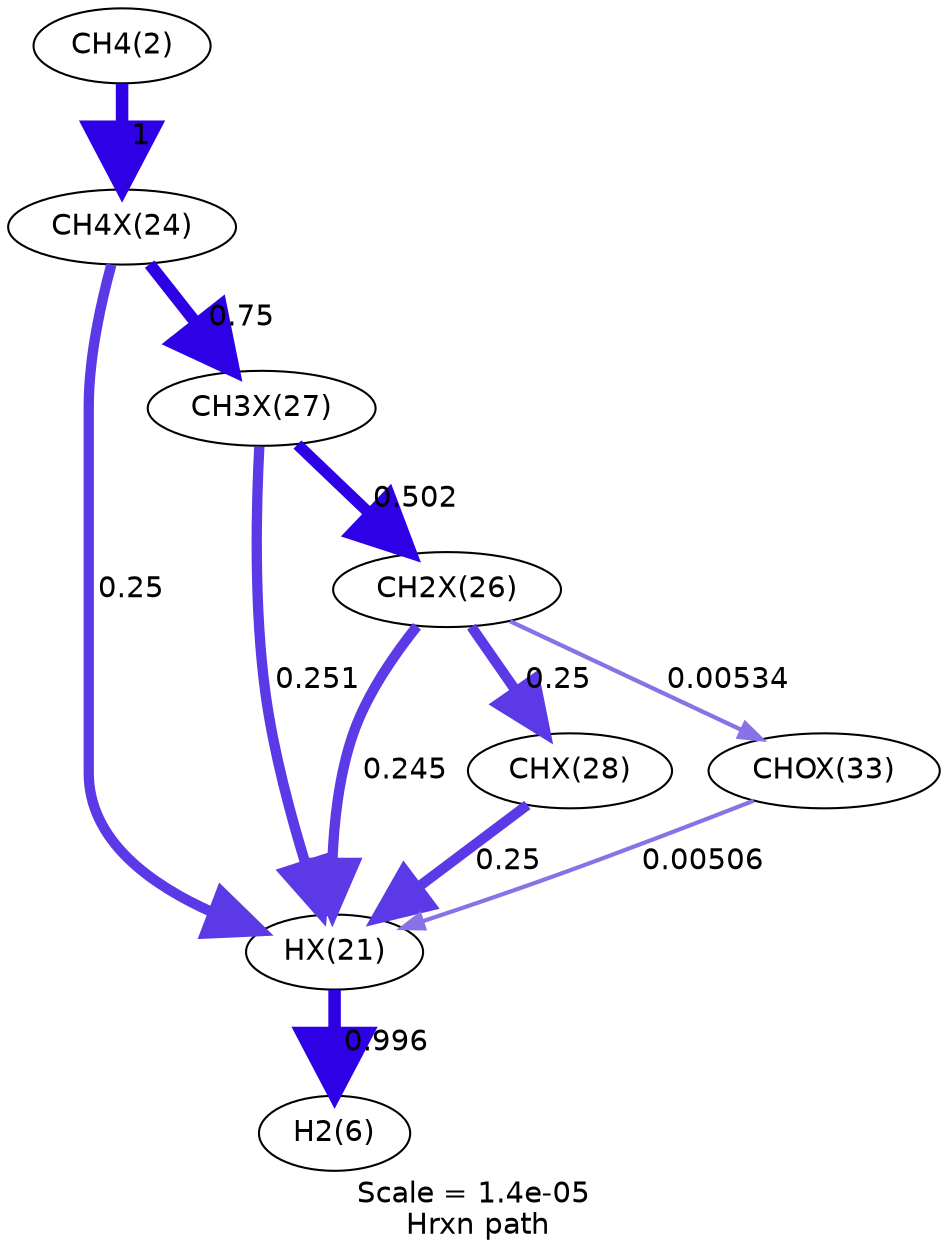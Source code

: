 digraph reaction_paths {
center=1;
s1 -> s27[fontname="Helvetica", penwidth=6, arrowsize=3, color="0.7, 1.5, 0.9"
, label=" 0.996"];
s7 -> s1[fontname="Helvetica", penwidth=4.96, arrowsize=2.48, color="0.7, 0.751, 0.9"
, label=" 0.251"];
s6 -> s1[fontname="Helvetica", penwidth=4.94, arrowsize=2.47, color="0.7, 0.745, 0.9"
, label=" 0.245"];
s8 -> s1[fontname="Helvetica", penwidth=4.95, arrowsize=2.48, color="0.7, 0.75, 0.9"
, label=" 0.25"];
s13 -> s1[fontname="Helvetica", penwidth=2.01, arrowsize=1, color="0.7, 0.505, 0.9"
, label=" 0.00506"];
s4 -> s1[fontname="Helvetica", penwidth=4.95, arrowsize=2.48, color="0.7, 0.75, 0.9"
, label=" 0.25"];
s23 -> s4[fontname="Helvetica", penwidth=6, arrowsize=3, color="0.7, 1.5, 0.9"
, label=" 1"];
s7 -> s6[fontname="Helvetica", penwidth=5.48, arrowsize=2.74, color="0.7, 1, 0.9"
, label=" 0.502"];
s4 -> s7[fontname="Helvetica", penwidth=5.78, arrowsize=2.89, color="0.7, 1.25, 0.9"
, label=" 0.75"];
s6 -> s8[fontname="Helvetica", penwidth=4.95, arrowsize=2.48, color="0.7, 0.75, 0.9"
, label=" 0.25"];
s6 -> s13[fontname="Helvetica", penwidth=2.05, arrowsize=1.03, color="0.7, 0.505, 0.9"
, label=" 0.00534"];
s1 [ fontname="Helvetica", label="HX(21)"];
s4 [ fontname="Helvetica", label="CH4X(24)"];
s6 [ fontname="Helvetica", label="CH2X(26)"];
s7 [ fontname="Helvetica", label="CH3X(27)"];
s8 [ fontname="Helvetica", label="CHX(28)"];
s13 [ fontname="Helvetica", label="CHOX(33)"];
s23 [ fontname="Helvetica", label="CH4(2)"];
s27 [ fontname="Helvetica", label="H2(6)"];
 label = "Scale = 1.4e-05\l Hrxn path";
 fontname = "Helvetica";
}

